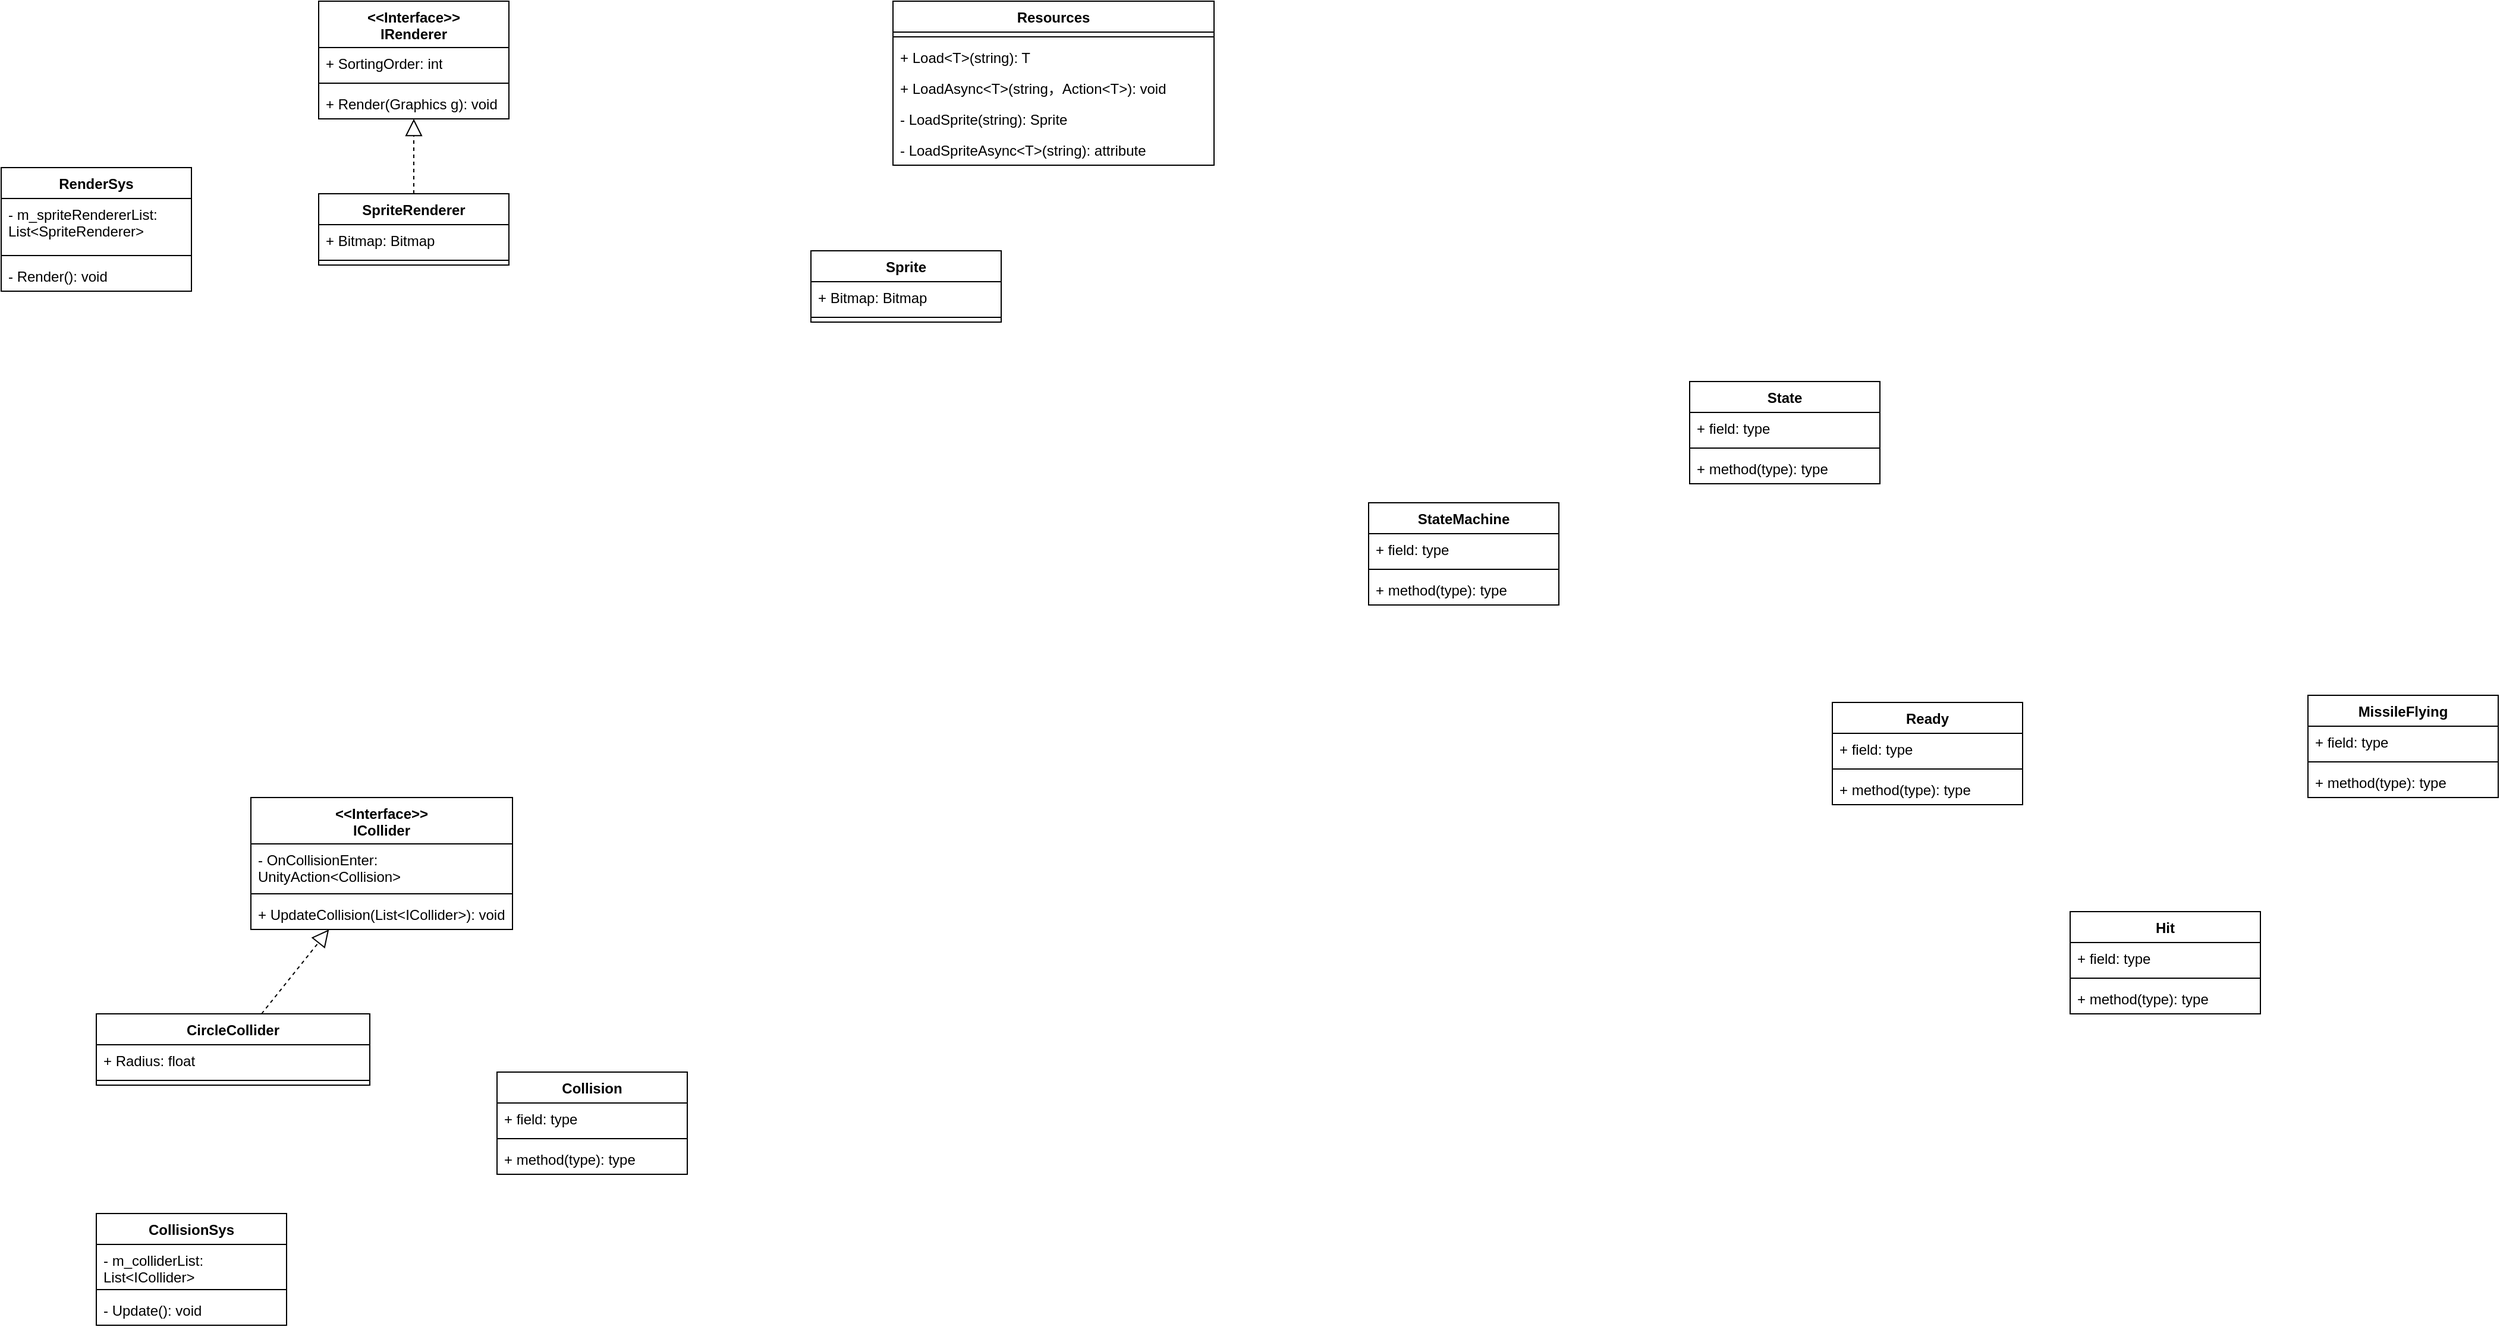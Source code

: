 <mxfile version="21.6.8" type="device">
  <diagram id="C5RBs43oDa-KdzZeNtuy" name="Page-1">
    <mxGraphModel dx="696" dy="396" grid="1" gridSize="10" guides="1" tooltips="1" connect="1" arrows="1" fold="1" page="1" pageScale="1" pageWidth="827" pageHeight="1169" math="0" shadow="0">
      <root>
        <mxCell id="WIyWlLk6GJQsqaUBKTNV-0" />
        <mxCell id="WIyWlLk6GJQsqaUBKTNV-1" parent="WIyWlLk6GJQsqaUBKTNV-0" />
        <mxCell id="uwfQuTTp1n-4uU-faM3i-0" value="RenderSys" style="swimlane;fontStyle=1;align=center;verticalAlign=top;childLayout=stackLayout;horizontal=1;startSize=26;horizontalStack=0;resizeParent=1;resizeParentMax=0;resizeLast=0;collapsible=1;marginBottom=0;whiteSpace=wrap;html=1;" parent="WIyWlLk6GJQsqaUBKTNV-1" vertex="1">
          <mxGeometry x="400" y="260" width="160" height="104" as="geometry" />
        </mxCell>
        <mxCell id="uwfQuTTp1n-4uU-faM3i-5" value="- m_spriteRendererList: List&amp;lt;SpriteRenderer&amp;gt;" style="text;strokeColor=none;fillColor=none;align=left;verticalAlign=top;spacingLeft=4;spacingRight=4;overflow=hidden;rotatable=0;points=[[0,0.5],[1,0.5]];portConstraint=eastwest;whiteSpace=wrap;html=1;" parent="uwfQuTTp1n-4uU-faM3i-0" vertex="1">
          <mxGeometry y="26" width="160" height="44" as="geometry" />
        </mxCell>
        <mxCell id="uwfQuTTp1n-4uU-faM3i-2" value="" style="line;strokeWidth=1;fillColor=none;align=left;verticalAlign=middle;spacingTop=-1;spacingLeft=3;spacingRight=3;rotatable=0;labelPosition=right;points=[];portConstraint=eastwest;strokeColor=inherit;" parent="uwfQuTTp1n-4uU-faM3i-0" vertex="1">
          <mxGeometry y="70" width="160" height="8" as="geometry" />
        </mxCell>
        <mxCell id="uwfQuTTp1n-4uU-faM3i-4" value="- Render(): void" style="text;strokeColor=none;fillColor=none;align=left;verticalAlign=top;spacingLeft=4;spacingRight=4;overflow=hidden;rotatable=0;points=[[0,0.5],[1,0.5]];portConstraint=eastwest;whiteSpace=wrap;html=1;" parent="uwfQuTTp1n-4uU-faM3i-0" vertex="1">
          <mxGeometry y="78" width="160" height="26" as="geometry" />
        </mxCell>
        <mxCell id="uwfQuTTp1n-4uU-faM3i-6" value="SpriteRenderer" style="swimlane;fontStyle=1;align=center;verticalAlign=top;childLayout=stackLayout;horizontal=1;startSize=26;horizontalStack=0;resizeParent=1;resizeParentMax=0;resizeLast=0;collapsible=1;marginBottom=0;whiteSpace=wrap;html=1;" parent="WIyWlLk6GJQsqaUBKTNV-1" vertex="1">
          <mxGeometry x="667" y="282" width="160" height="60" as="geometry" />
        </mxCell>
        <mxCell id="uwfQuTTp1n-4uU-faM3i-7" value="+ Bitmap: Bitmap" style="text;strokeColor=none;fillColor=none;align=left;verticalAlign=top;spacingLeft=4;spacingRight=4;overflow=hidden;rotatable=0;points=[[0,0.5],[1,0.5]];portConstraint=eastwest;whiteSpace=wrap;html=1;" parent="uwfQuTTp1n-4uU-faM3i-6" vertex="1">
          <mxGeometry y="26" width="160" height="26" as="geometry" />
        </mxCell>
        <mxCell id="uwfQuTTp1n-4uU-faM3i-8" value="" style="line;strokeWidth=1;fillColor=none;align=left;verticalAlign=middle;spacingTop=-1;spacingLeft=3;spacingRight=3;rotatable=0;labelPosition=right;points=[];portConstraint=eastwest;strokeColor=inherit;" parent="uwfQuTTp1n-4uU-faM3i-6" vertex="1">
          <mxGeometry y="52" width="160" height="8" as="geometry" />
        </mxCell>
        <mxCell id="iYL3eMz2ZJMKcYCihjhJ-0" value="&amp;lt;&amp;lt;Interface&amp;gt;&amp;gt;&lt;br&gt;IRenderer" style="swimlane;fontStyle=1;align=center;verticalAlign=top;childLayout=stackLayout;horizontal=1;startSize=39;horizontalStack=0;resizeParent=1;resizeParentMax=0;resizeLast=0;collapsible=1;marginBottom=0;whiteSpace=wrap;html=1;" parent="WIyWlLk6GJQsqaUBKTNV-1" vertex="1">
          <mxGeometry x="667" y="120" width="160" height="99" as="geometry" />
        </mxCell>
        <mxCell id="iYL3eMz2ZJMKcYCihjhJ-4" value="+ SortingOrder: int" style="text;strokeColor=none;fillColor=none;align=left;verticalAlign=top;spacingLeft=4;spacingRight=4;overflow=hidden;rotatable=0;points=[[0,0.5],[1,0.5]];portConstraint=eastwest;whiteSpace=wrap;html=1;" parent="iYL3eMz2ZJMKcYCihjhJ-0" vertex="1">
          <mxGeometry y="39" width="160" height="26" as="geometry" />
        </mxCell>
        <mxCell id="iYL3eMz2ZJMKcYCihjhJ-2" value="" style="line;strokeWidth=1;fillColor=none;align=left;verticalAlign=middle;spacingTop=-1;spacingLeft=3;spacingRight=3;rotatable=0;labelPosition=right;points=[];portConstraint=eastwest;strokeColor=inherit;" parent="iYL3eMz2ZJMKcYCihjhJ-0" vertex="1">
          <mxGeometry y="65" width="160" height="8" as="geometry" />
        </mxCell>
        <mxCell id="iYL3eMz2ZJMKcYCihjhJ-3" value="+ Render(Graphics g): void" style="text;strokeColor=none;fillColor=none;align=left;verticalAlign=top;spacingLeft=4;spacingRight=4;overflow=hidden;rotatable=0;points=[[0,0.5],[1,0.5]];portConstraint=eastwest;whiteSpace=wrap;html=1;" parent="iYL3eMz2ZJMKcYCihjhJ-0" vertex="1">
          <mxGeometry y="73" width="160" height="26" as="geometry" />
        </mxCell>
        <mxCell id="iYL3eMz2ZJMKcYCihjhJ-5" value="" style="endArrow=block;dashed=1;endFill=0;endSize=12;html=1;rounded=0;" parent="WIyWlLk6GJQsqaUBKTNV-1" source="uwfQuTTp1n-4uU-faM3i-6" target="iYL3eMz2ZJMKcYCihjhJ-0" edge="1">
          <mxGeometry width="160" relative="1" as="geometry">
            <mxPoint x="730" y="250" as="sourcePoint" />
            <mxPoint x="890" y="250" as="targetPoint" />
          </mxGeometry>
        </mxCell>
        <mxCell id="bBsmEy4YSJR-dZpL2G9y-0" value="CircleCollider" style="swimlane;fontStyle=1;align=center;verticalAlign=top;childLayout=stackLayout;horizontal=1;startSize=26;horizontalStack=0;resizeParent=1;resizeParentMax=0;resizeLast=0;collapsible=1;marginBottom=0;whiteSpace=wrap;html=1;" parent="WIyWlLk6GJQsqaUBKTNV-1" vertex="1">
          <mxGeometry x="480" y="972" width="230" height="60" as="geometry" />
        </mxCell>
        <mxCell id="bBsmEy4YSJR-dZpL2G9y-1" value="+ Radius: float" style="text;strokeColor=none;fillColor=none;align=left;verticalAlign=top;spacingLeft=4;spacingRight=4;overflow=hidden;rotatable=0;points=[[0,0.5],[1,0.5]];portConstraint=eastwest;whiteSpace=wrap;html=1;" parent="bBsmEy4YSJR-dZpL2G9y-0" vertex="1">
          <mxGeometry y="26" width="230" height="26" as="geometry" />
        </mxCell>
        <mxCell id="bBsmEy4YSJR-dZpL2G9y-2" value="" style="line;strokeWidth=1;fillColor=none;align=left;verticalAlign=middle;spacingTop=-1;spacingLeft=3;spacingRight=3;rotatable=0;labelPosition=right;points=[];portConstraint=eastwest;strokeColor=inherit;" parent="bBsmEy4YSJR-dZpL2G9y-0" vertex="1">
          <mxGeometry y="52" width="230" height="8" as="geometry" />
        </mxCell>
        <mxCell id="bBsmEy4YSJR-dZpL2G9y-4" value="CollisionSys" style="swimlane;fontStyle=1;align=center;verticalAlign=top;childLayout=stackLayout;horizontal=1;startSize=26;horizontalStack=0;resizeParent=1;resizeParentMax=0;resizeLast=0;collapsible=1;marginBottom=0;whiteSpace=wrap;html=1;" parent="WIyWlLk6GJQsqaUBKTNV-1" vertex="1">
          <mxGeometry x="480" y="1140" width="160" height="94" as="geometry" />
        </mxCell>
        <mxCell id="bBsmEy4YSJR-dZpL2G9y-5" value="- m_colliderList: List&amp;lt;ICollider&amp;gt;" style="text;strokeColor=none;fillColor=none;align=left;verticalAlign=top;spacingLeft=4;spacingRight=4;overflow=hidden;rotatable=0;points=[[0,0.5],[1,0.5]];portConstraint=eastwest;whiteSpace=wrap;html=1;" parent="bBsmEy4YSJR-dZpL2G9y-4" vertex="1">
          <mxGeometry y="26" width="160" height="34" as="geometry" />
        </mxCell>
        <mxCell id="bBsmEy4YSJR-dZpL2G9y-6" value="" style="line;strokeWidth=1;fillColor=none;align=left;verticalAlign=middle;spacingTop=-1;spacingLeft=3;spacingRight=3;rotatable=0;labelPosition=right;points=[];portConstraint=eastwest;strokeColor=inherit;" parent="bBsmEy4YSJR-dZpL2G9y-4" vertex="1">
          <mxGeometry y="60" width="160" height="8" as="geometry" />
        </mxCell>
        <mxCell id="bBsmEy4YSJR-dZpL2G9y-7" value="- Update(): void" style="text;strokeColor=none;fillColor=none;align=left;verticalAlign=top;spacingLeft=4;spacingRight=4;overflow=hidden;rotatable=0;points=[[0,0.5],[1,0.5]];portConstraint=eastwest;whiteSpace=wrap;html=1;" parent="bBsmEy4YSJR-dZpL2G9y-4" vertex="1">
          <mxGeometry y="68" width="160" height="26" as="geometry" />
        </mxCell>
        <mxCell id="bBsmEy4YSJR-dZpL2G9y-8" value="&amp;lt;&amp;lt;Interface&amp;gt;&amp;gt;&lt;br&gt;ICollider" style="swimlane;fontStyle=1;align=center;verticalAlign=top;childLayout=stackLayout;horizontal=1;startSize=39;horizontalStack=0;resizeParent=1;resizeParentMax=0;resizeLast=0;collapsible=1;marginBottom=0;whiteSpace=wrap;html=1;" parent="WIyWlLk6GJQsqaUBKTNV-1" vertex="1">
          <mxGeometry x="610" y="790" width="220" height="111" as="geometry" />
        </mxCell>
        <mxCell id="bBsmEy4YSJR-dZpL2G9y-13" value="- OnCollisionEnter: UnityAction&amp;lt;Collision&amp;gt;" style="text;strokeColor=none;fillColor=none;align=left;verticalAlign=top;spacingLeft=4;spacingRight=4;overflow=hidden;rotatable=0;points=[[0,0.5],[1,0.5]];portConstraint=eastwest;whiteSpace=wrap;html=1;" parent="bBsmEy4YSJR-dZpL2G9y-8" vertex="1">
          <mxGeometry y="39" width="220" height="38" as="geometry" />
        </mxCell>
        <mxCell id="bBsmEy4YSJR-dZpL2G9y-10" value="" style="line;strokeWidth=1;fillColor=none;align=left;verticalAlign=middle;spacingTop=-1;spacingLeft=3;spacingRight=3;rotatable=0;labelPosition=right;points=[];portConstraint=eastwest;strokeColor=inherit;" parent="bBsmEy4YSJR-dZpL2G9y-8" vertex="1">
          <mxGeometry y="77" width="220" height="8" as="geometry" />
        </mxCell>
        <mxCell id="bBsmEy4YSJR-dZpL2G9y-14" value="+ UpdateCollision(List&amp;lt;ICollider&amp;gt;): void" style="text;strokeColor=none;fillColor=none;align=left;verticalAlign=top;spacingLeft=4;spacingRight=4;overflow=hidden;rotatable=0;points=[[0,0.5],[1,0.5]];portConstraint=eastwest;whiteSpace=wrap;html=1;" parent="bBsmEy4YSJR-dZpL2G9y-8" vertex="1">
          <mxGeometry y="85" width="220" height="26" as="geometry" />
        </mxCell>
        <mxCell id="bBsmEy4YSJR-dZpL2G9y-12" value="" style="endArrow=block;dashed=1;endFill=0;endSize=12;html=1;rounded=0;" parent="WIyWlLk6GJQsqaUBKTNV-1" source="bBsmEy4YSJR-dZpL2G9y-0" target="bBsmEy4YSJR-dZpL2G9y-8" edge="1">
          <mxGeometry width="160" relative="1" as="geometry">
            <mxPoint x="660" y="930" as="sourcePoint" />
            <mxPoint x="820" y="930" as="targetPoint" />
          </mxGeometry>
        </mxCell>
        <mxCell id="bBsmEy4YSJR-dZpL2G9y-15" value="Collision" style="swimlane;fontStyle=1;align=center;verticalAlign=top;childLayout=stackLayout;horizontal=1;startSize=26;horizontalStack=0;resizeParent=1;resizeParentMax=0;resizeLast=0;collapsible=1;marginBottom=0;whiteSpace=wrap;html=1;" parent="WIyWlLk6GJQsqaUBKTNV-1" vertex="1">
          <mxGeometry x="817" y="1021" width="160" height="86" as="geometry" />
        </mxCell>
        <mxCell id="bBsmEy4YSJR-dZpL2G9y-16" value="+ field: type" style="text;strokeColor=none;fillColor=none;align=left;verticalAlign=top;spacingLeft=4;spacingRight=4;overflow=hidden;rotatable=0;points=[[0,0.5],[1,0.5]];portConstraint=eastwest;whiteSpace=wrap;html=1;" parent="bBsmEy4YSJR-dZpL2G9y-15" vertex="1">
          <mxGeometry y="26" width="160" height="26" as="geometry" />
        </mxCell>
        <mxCell id="bBsmEy4YSJR-dZpL2G9y-17" value="" style="line;strokeWidth=1;fillColor=none;align=left;verticalAlign=middle;spacingTop=-1;spacingLeft=3;spacingRight=3;rotatable=0;labelPosition=right;points=[];portConstraint=eastwest;strokeColor=inherit;" parent="bBsmEy4YSJR-dZpL2G9y-15" vertex="1">
          <mxGeometry y="52" width="160" height="8" as="geometry" />
        </mxCell>
        <mxCell id="bBsmEy4YSJR-dZpL2G9y-18" value="+ method(type): type" style="text;strokeColor=none;fillColor=none;align=left;verticalAlign=top;spacingLeft=4;spacingRight=4;overflow=hidden;rotatable=0;points=[[0,0.5],[1,0.5]];portConstraint=eastwest;whiteSpace=wrap;html=1;" parent="bBsmEy4YSJR-dZpL2G9y-15" vertex="1">
          <mxGeometry y="60" width="160" height="26" as="geometry" />
        </mxCell>
        <mxCell id="GTEJQDx4rlLQ2UtiLU3J-0" value="StateMachine" style="swimlane;fontStyle=1;align=center;verticalAlign=top;childLayout=stackLayout;horizontal=1;startSize=26;horizontalStack=0;resizeParent=1;resizeParentMax=0;resizeLast=0;collapsible=1;marginBottom=0;whiteSpace=wrap;html=1;" parent="WIyWlLk6GJQsqaUBKTNV-1" vertex="1">
          <mxGeometry x="1550" y="542" width="160" height="86" as="geometry" />
        </mxCell>
        <mxCell id="GTEJQDx4rlLQ2UtiLU3J-1" value="+ field: type" style="text;strokeColor=none;fillColor=none;align=left;verticalAlign=top;spacingLeft=4;spacingRight=4;overflow=hidden;rotatable=0;points=[[0,0.5],[1,0.5]];portConstraint=eastwest;whiteSpace=wrap;html=1;" parent="GTEJQDx4rlLQ2UtiLU3J-0" vertex="1">
          <mxGeometry y="26" width="160" height="26" as="geometry" />
        </mxCell>
        <mxCell id="GTEJQDx4rlLQ2UtiLU3J-2" value="" style="line;strokeWidth=1;fillColor=none;align=left;verticalAlign=middle;spacingTop=-1;spacingLeft=3;spacingRight=3;rotatable=0;labelPosition=right;points=[];portConstraint=eastwest;strokeColor=inherit;" parent="GTEJQDx4rlLQ2UtiLU3J-0" vertex="1">
          <mxGeometry y="52" width="160" height="8" as="geometry" />
        </mxCell>
        <mxCell id="GTEJQDx4rlLQ2UtiLU3J-3" value="+ method(type): type" style="text;strokeColor=none;fillColor=none;align=left;verticalAlign=top;spacingLeft=4;spacingRight=4;overflow=hidden;rotatable=0;points=[[0,0.5],[1,0.5]];portConstraint=eastwest;whiteSpace=wrap;html=1;" parent="GTEJQDx4rlLQ2UtiLU3J-0" vertex="1">
          <mxGeometry y="60" width="160" height="26" as="geometry" />
        </mxCell>
        <mxCell id="GTEJQDx4rlLQ2UtiLU3J-4" value="State" style="swimlane;fontStyle=1;align=center;verticalAlign=top;childLayout=stackLayout;horizontal=1;startSize=26;horizontalStack=0;resizeParent=1;resizeParentMax=0;resizeLast=0;collapsible=1;marginBottom=0;whiteSpace=wrap;html=1;" parent="WIyWlLk6GJQsqaUBKTNV-1" vertex="1">
          <mxGeometry x="1820" y="440" width="160" height="86" as="geometry" />
        </mxCell>
        <mxCell id="GTEJQDx4rlLQ2UtiLU3J-5" value="+ field: type" style="text;strokeColor=none;fillColor=none;align=left;verticalAlign=top;spacingLeft=4;spacingRight=4;overflow=hidden;rotatable=0;points=[[0,0.5],[1,0.5]];portConstraint=eastwest;whiteSpace=wrap;html=1;" parent="GTEJQDx4rlLQ2UtiLU3J-4" vertex="1">
          <mxGeometry y="26" width="160" height="26" as="geometry" />
        </mxCell>
        <mxCell id="GTEJQDx4rlLQ2UtiLU3J-6" value="" style="line;strokeWidth=1;fillColor=none;align=left;verticalAlign=middle;spacingTop=-1;spacingLeft=3;spacingRight=3;rotatable=0;labelPosition=right;points=[];portConstraint=eastwest;strokeColor=inherit;" parent="GTEJQDx4rlLQ2UtiLU3J-4" vertex="1">
          <mxGeometry y="52" width="160" height="8" as="geometry" />
        </mxCell>
        <mxCell id="GTEJQDx4rlLQ2UtiLU3J-7" value="+ method(type): type" style="text;strokeColor=none;fillColor=none;align=left;verticalAlign=top;spacingLeft=4;spacingRight=4;overflow=hidden;rotatable=0;points=[[0,0.5],[1,0.5]];portConstraint=eastwest;whiteSpace=wrap;html=1;" parent="GTEJQDx4rlLQ2UtiLU3J-4" vertex="1">
          <mxGeometry y="60" width="160" height="26" as="geometry" />
        </mxCell>
        <mxCell id="GTEJQDx4rlLQ2UtiLU3J-8" value="Ready" style="swimlane;fontStyle=1;align=center;verticalAlign=top;childLayout=stackLayout;horizontal=1;startSize=26;horizontalStack=0;resizeParent=1;resizeParentMax=0;resizeLast=0;collapsible=1;marginBottom=0;whiteSpace=wrap;html=1;" parent="WIyWlLk6GJQsqaUBKTNV-1" vertex="1">
          <mxGeometry x="1940" y="710" width="160" height="86" as="geometry" />
        </mxCell>
        <mxCell id="GTEJQDx4rlLQ2UtiLU3J-9" value="+ field: type" style="text;strokeColor=none;fillColor=none;align=left;verticalAlign=top;spacingLeft=4;spacingRight=4;overflow=hidden;rotatable=0;points=[[0,0.5],[1,0.5]];portConstraint=eastwest;whiteSpace=wrap;html=1;" parent="GTEJQDx4rlLQ2UtiLU3J-8" vertex="1">
          <mxGeometry y="26" width="160" height="26" as="geometry" />
        </mxCell>
        <mxCell id="GTEJQDx4rlLQ2UtiLU3J-10" value="" style="line;strokeWidth=1;fillColor=none;align=left;verticalAlign=middle;spacingTop=-1;spacingLeft=3;spacingRight=3;rotatable=0;labelPosition=right;points=[];portConstraint=eastwest;strokeColor=inherit;" parent="GTEJQDx4rlLQ2UtiLU3J-8" vertex="1">
          <mxGeometry y="52" width="160" height="8" as="geometry" />
        </mxCell>
        <mxCell id="GTEJQDx4rlLQ2UtiLU3J-11" value="+ method(type): type" style="text;strokeColor=none;fillColor=none;align=left;verticalAlign=top;spacingLeft=4;spacingRight=4;overflow=hidden;rotatable=0;points=[[0,0.5],[1,0.5]];portConstraint=eastwest;whiteSpace=wrap;html=1;" parent="GTEJQDx4rlLQ2UtiLU3J-8" vertex="1">
          <mxGeometry y="60" width="160" height="26" as="geometry" />
        </mxCell>
        <mxCell id="GTEJQDx4rlLQ2UtiLU3J-12" value="MissileFlying" style="swimlane;fontStyle=1;align=center;verticalAlign=top;childLayout=stackLayout;horizontal=1;startSize=26;horizontalStack=0;resizeParent=1;resizeParentMax=0;resizeLast=0;collapsible=1;marginBottom=0;whiteSpace=wrap;html=1;" parent="WIyWlLk6GJQsqaUBKTNV-1" vertex="1">
          <mxGeometry x="2340" y="704" width="160" height="86" as="geometry" />
        </mxCell>
        <mxCell id="GTEJQDx4rlLQ2UtiLU3J-13" value="+ field: type" style="text;strokeColor=none;fillColor=none;align=left;verticalAlign=top;spacingLeft=4;spacingRight=4;overflow=hidden;rotatable=0;points=[[0,0.5],[1,0.5]];portConstraint=eastwest;whiteSpace=wrap;html=1;" parent="GTEJQDx4rlLQ2UtiLU3J-12" vertex="1">
          <mxGeometry y="26" width="160" height="26" as="geometry" />
        </mxCell>
        <mxCell id="GTEJQDx4rlLQ2UtiLU3J-14" value="" style="line;strokeWidth=1;fillColor=none;align=left;verticalAlign=middle;spacingTop=-1;spacingLeft=3;spacingRight=3;rotatable=0;labelPosition=right;points=[];portConstraint=eastwest;strokeColor=inherit;" parent="GTEJQDx4rlLQ2UtiLU3J-12" vertex="1">
          <mxGeometry y="52" width="160" height="8" as="geometry" />
        </mxCell>
        <mxCell id="GTEJQDx4rlLQ2UtiLU3J-15" value="+ method(type): type" style="text;strokeColor=none;fillColor=none;align=left;verticalAlign=top;spacingLeft=4;spacingRight=4;overflow=hidden;rotatable=0;points=[[0,0.5],[1,0.5]];portConstraint=eastwest;whiteSpace=wrap;html=1;" parent="GTEJQDx4rlLQ2UtiLU3J-12" vertex="1">
          <mxGeometry y="60" width="160" height="26" as="geometry" />
        </mxCell>
        <mxCell id="GTEJQDx4rlLQ2UtiLU3J-16" value="Hit" style="swimlane;fontStyle=1;align=center;verticalAlign=top;childLayout=stackLayout;horizontal=1;startSize=26;horizontalStack=0;resizeParent=1;resizeParentMax=0;resizeLast=0;collapsible=1;marginBottom=0;whiteSpace=wrap;html=1;" parent="WIyWlLk6GJQsqaUBKTNV-1" vertex="1">
          <mxGeometry x="2140" y="886" width="160" height="86" as="geometry" />
        </mxCell>
        <mxCell id="GTEJQDx4rlLQ2UtiLU3J-17" value="+ field: type" style="text;strokeColor=none;fillColor=none;align=left;verticalAlign=top;spacingLeft=4;spacingRight=4;overflow=hidden;rotatable=0;points=[[0,0.5],[1,0.5]];portConstraint=eastwest;whiteSpace=wrap;html=1;" parent="GTEJQDx4rlLQ2UtiLU3J-16" vertex="1">
          <mxGeometry y="26" width="160" height="26" as="geometry" />
        </mxCell>
        <mxCell id="GTEJQDx4rlLQ2UtiLU3J-18" value="" style="line;strokeWidth=1;fillColor=none;align=left;verticalAlign=middle;spacingTop=-1;spacingLeft=3;spacingRight=3;rotatable=0;labelPosition=right;points=[];portConstraint=eastwest;strokeColor=inherit;" parent="GTEJQDx4rlLQ2UtiLU3J-16" vertex="1">
          <mxGeometry y="52" width="160" height="8" as="geometry" />
        </mxCell>
        <mxCell id="GTEJQDx4rlLQ2UtiLU3J-19" value="+ method(type): type" style="text;strokeColor=none;fillColor=none;align=left;verticalAlign=top;spacingLeft=4;spacingRight=4;overflow=hidden;rotatable=0;points=[[0,0.5],[1,0.5]];portConstraint=eastwest;whiteSpace=wrap;html=1;" parent="GTEJQDx4rlLQ2UtiLU3J-16" vertex="1">
          <mxGeometry y="60" width="160" height="26" as="geometry" />
        </mxCell>
        <mxCell id="8oAhJGQzcpuFjnNeV1Gc-0" value="Sprite" style="swimlane;fontStyle=1;align=center;verticalAlign=top;childLayout=stackLayout;horizontal=1;startSize=26;horizontalStack=0;resizeParent=1;resizeParentMax=0;resizeLast=0;collapsible=1;marginBottom=0;whiteSpace=wrap;html=1;" vertex="1" parent="WIyWlLk6GJQsqaUBKTNV-1">
          <mxGeometry x="1081" y="330" width="160" height="60" as="geometry" />
        </mxCell>
        <mxCell id="8oAhJGQzcpuFjnNeV1Gc-1" value="+ Bitmap: Bitmap" style="text;strokeColor=none;fillColor=none;align=left;verticalAlign=top;spacingLeft=4;spacingRight=4;overflow=hidden;rotatable=0;points=[[0,0.5],[1,0.5]];portConstraint=eastwest;whiteSpace=wrap;html=1;" vertex="1" parent="8oAhJGQzcpuFjnNeV1Gc-0">
          <mxGeometry y="26" width="160" height="26" as="geometry" />
        </mxCell>
        <mxCell id="8oAhJGQzcpuFjnNeV1Gc-2" value="" style="line;strokeWidth=1;fillColor=none;align=left;verticalAlign=middle;spacingTop=-1;spacingLeft=3;spacingRight=3;rotatable=0;labelPosition=right;points=[];portConstraint=eastwest;strokeColor=inherit;" vertex="1" parent="8oAhJGQzcpuFjnNeV1Gc-0">
          <mxGeometry y="52" width="160" height="8" as="geometry" />
        </mxCell>
        <mxCell id="8oAhJGQzcpuFjnNeV1Gc-4" value="Resources" style="swimlane;fontStyle=1;align=center;verticalAlign=top;childLayout=stackLayout;horizontal=1;startSize=26;horizontalStack=0;resizeParent=1;resizeParentMax=0;resizeLast=0;collapsible=1;marginBottom=0;whiteSpace=wrap;html=1;" vertex="1" parent="WIyWlLk6GJQsqaUBKTNV-1">
          <mxGeometry x="1150" y="120" width="270" height="138" as="geometry" />
        </mxCell>
        <mxCell id="8oAhJGQzcpuFjnNeV1Gc-6" value="" style="line;strokeWidth=1;fillColor=none;align=left;verticalAlign=middle;spacingTop=-1;spacingLeft=3;spacingRight=3;rotatable=0;labelPosition=right;points=[];portConstraint=eastwest;strokeColor=inherit;" vertex="1" parent="8oAhJGQzcpuFjnNeV1Gc-4">
          <mxGeometry y="26" width="270" height="8" as="geometry" />
        </mxCell>
        <mxCell id="8oAhJGQzcpuFjnNeV1Gc-7" value="+ Load&amp;lt;T&amp;gt;(string): T" style="text;strokeColor=none;fillColor=none;align=left;verticalAlign=top;spacingLeft=4;spacingRight=4;overflow=hidden;rotatable=0;points=[[0,0.5],[1,0.5]];portConstraint=eastwest;whiteSpace=wrap;html=1;" vertex="1" parent="8oAhJGQzcpuFjnNeV1Gc-4">
          <mxGeometry y="34" width="270" height="26" as="geometry" />
        </mxCell>
        <mxCell id="8oAhJGQzcpuFjnNeV1Gc-12" value="+ LoadAsync&amp;lt;T&amp;gt;(string，Action&amp;lt;T&amp;gt;): void" style="text;strokeColor=none;fillColor=none;align=left;verticalAlign=top;spacingLeft=4;spacingRight=4;overflow=hidden;rotatable=0;points=[[0,0.5],[1,0.5]];portConstraint=eastwest;whiteSpace=wrap;html=1;" vertex="1" parent="8oAhJGQzcpuFjnNeV1Gc-4">
          <mxGeometry y="60" width="270" height="26" as="geometry" />
        </mxCell>
        <mxCell id="8oAhJGQzcpuFjnNeV1Gc-13" value="- LoadSprite(string): Sprite" style="text;strokeColor=none;fillColor=none;align=left;verticalAlign=top;spacingLeft=4;spacingRight=4;overflow=hidden;rotatable=0;points=[[0,0.5],[1,0.5]];portConstraint=eastwest;whiteSpace=wrap;html=1;" vertex="1" parent="8oAhJGQzcpuFjnNeV1Gc-4">
          <mxGeometry y="86" width="270" height="26" as="geometry" />
        </mxCell>
        <mxCell id="8oAhJGQzcpuFjnNeV1Gc-14" value="- LoadSpriteAsync&amp;lt;T&amp;gt;(string): attribute" style="text;strokeColor=none;fillColor=none;align=left;verticalAlign=top;spacingLeft=4;spacingRight=4;overflow=hidden;rotatable=0;points=[[0,0.5],[1,0.5]];portConstraint=eastwest;whiteSpace=wrap;html=1;" vertex="1" parent="8oAhJGQzcpuFjnNeV1Gc-4">
          <mxGeometry y="112" width="270" height="26" as="geometry" />
        </mxCell>
      </root>
    </mxGraphModel>
  </diagram>
</mxfile>

